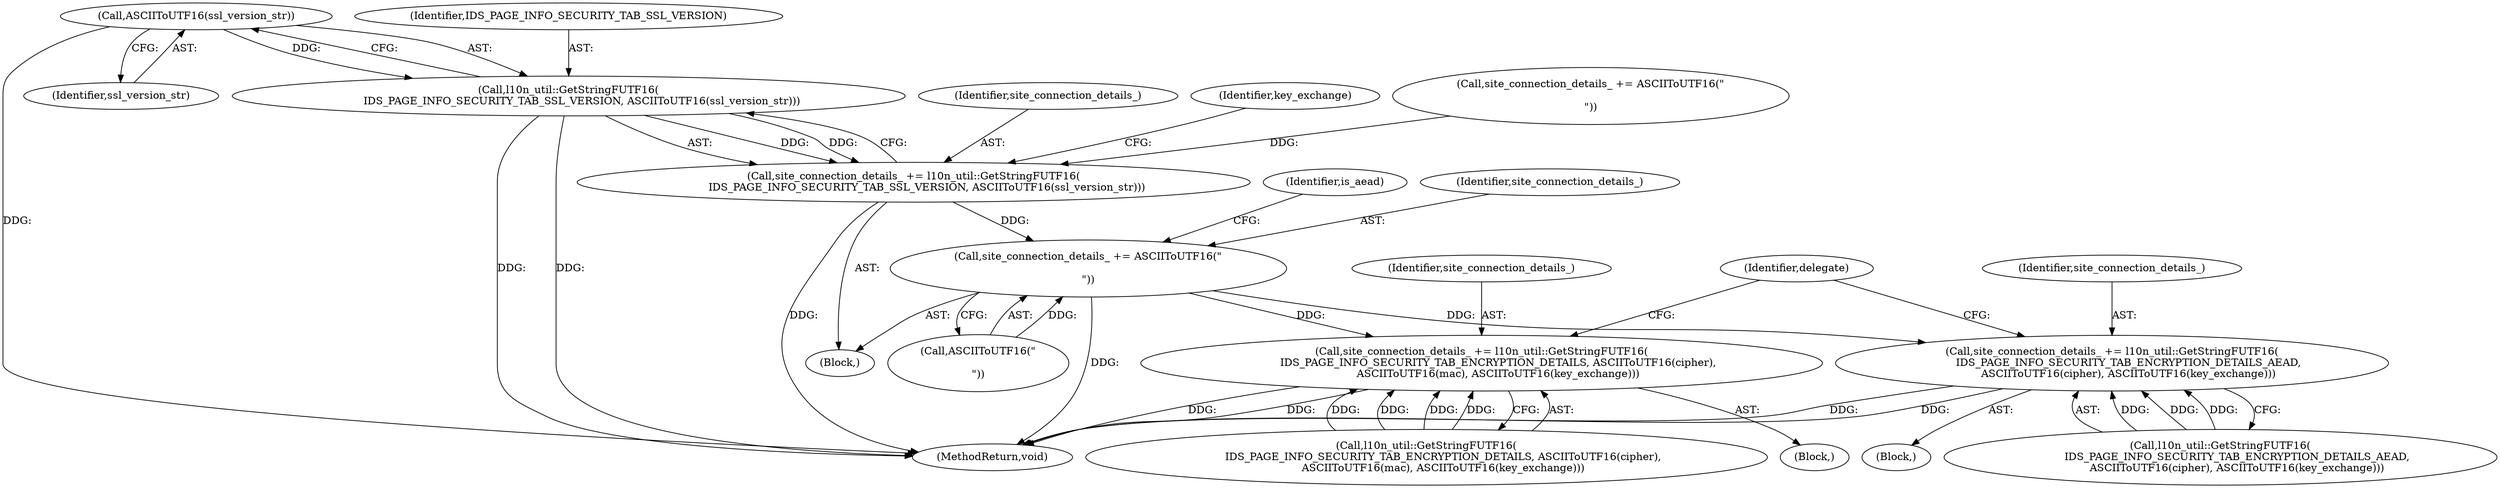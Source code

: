 digraph "0_Chrome_7cde8513c12a6e8ec5d1d1eb1cfd078d9adad3ef@pointer" {
"1000548" [label="(Call,ASCIIToUTF16(ssl_version_str))"];
"1000546" [label="(Call,l10n_util::GetStringFUTF16(\n        IDS_PAGE_INFO_SECURITY_TAB_SSL_VERSION, ASCIIToUTF16(ssl_version_str)))"];
"1000544" [label="(Call,site_connection_details_ += l10n_util::GetStringFUTF16(\n        IDS_PAGE_INFO_SECURITY_TAB_SSL_VERSION, ASCIIToUTF16(ssl_version_str)))"];
"1000567" [label="(Call,site_connection_details_ += ASCIIToUTF16(\"\n\n\"))"];
"1000591" [label="(Call,site_connection_details_ += l10n_util::GetStringFUTF16(\n          IDS_PAGE_INFO_SECURITY_TAB_ENCRYPTION_DETAILS_AEAD,\n          ASCIIToUTF16(cipher), ASCIIToUTF16(key_exchange)))"];
"1000601" [label="(Call,site_connection_details_ += l10n_util::GetStringFUTF16(\n          IDS_PAGE_INFO_SECURITY_TAB_ENCRYPTION_DETAILS, ASCIIToUTF16(cipher),\n          ASCIIToUTF16(mac), ASCIIToUTF16(key_exchange)))"];
"1000572" [label="(Identifier,is_aead)"];
"1000593" [label="(Call,l10n_util::GetStringFUTF16(\n          IDS_PAGE_INFO_SECURITY_TAB_ENCRYPTION_DETAILS_AEAD,\n          ASCIIToUTF16(cipher), ASCIIToUTF16(key_exchange)))"];
"1000602" [label="(Identifier,site_connection_details_)"];
"1000540" [label="(Call,site_connection_details_ += ASCIIToUTF16(\"\n\n\"))"];
"1000603" [label="(Call,l10n_util::GetStringFUTF16(\n          IDS_PAGE_INFO_SECURITY_TAB_ENCRYPTION_DETAILS, ASCIIToUTF16(cipher),\n          ASCIIToUTF16(mac), ASCIIToUTF16(key_exchange)))"];
"1000545" [label="(Identifier,site_connection_details_)"];
"1000628" [label="(MethodReturn,void)"];
"1000600" [label="(Block,)"];
"1000527" [label="(Block,)"];
"1000546" [label="(Call,l10n_util::GetStringFUTF16(\n        IDS_PAGE_INFO_SECURITY_TAB_SSL_VERSION, ASCIIToUTF16(ssl_version_str)))"];
"1000591" [label="(Call,site_connection_details_ += l10n_util::GetStringFUTF16(\n          IDS_PAGE_INFO_SECURITY_TAB_ENCRYPTION_DETAILS_AEAD,\n          ASCIIToUTF16(cipher), ASCIIToUTF16(key_exchange)))"];
"1000548" [label="(Call,ASCIIToUTF16(ssl_version_str))"];
"1000557" [label="(Identifier,key_exchange)"];
"1000567" [label="(Call,site_connection_details_ += ASCIIToUTF16(\"\n\n\"))"];
"1000573" [label="(Block,)"];
"1000544" [label="(Call,site_connection_details_ += l10n_util::GetStringFUTF16(\n        IDS_PAGE_INFO_SECURITY_TAB_SSL_VERSION, ASCIIToUTF16(ssl_version_str)))"];
"1000549" [label="(Identifier,ssl_version_str)"];
"1000592" [label="(Identifier,site_connection_details_)"];
"1000613" [label="(Identifier,delegate)"];
"1000547" [label="(Identifier,IDS_PAGE_INFO_SECURITY_TAB_SSL_VERSION)"];
"1000601" [label="(Call,site_connection_details_ += l10n_util::GetStringFUTF16(\n          IDS_PAGE_INFO_SECURITY_TAB_ENCRYPTION_DETAILS, ASCIIToUTF16(cipher),\n          ASCIIToUTF16(mac), ASCIIToUTF16(key_exchange)))"];
"1000569" [label="(Call,ASCIIToUTF16(\"\n\n\"))"];
"1000568" [label="(Identifier,site_connection_details_)"];
"1000548" -> "1000546"  [label="AST: "];
"1000548" -> "1000549"  [label="CFG: "];
"1000549" -> "1000548"  [label="AST: "];
"1000546" -> "1000548"  [label="CFG: "];
"1000548" -> "1000628"  [label="DDG: "];
"1000548" -> "1000546"  [label="DDG: "];
"1000546" -> "1000544"  [label="AST: "];
"1000547" -> "1000546"  [label="AST: "];
"1000544" -> "1000546"  [label="CFG: "];
"1000546" -> "1000628"  [label="DDG: "];
"1000546" -> "1000628"  [label="DDG: "];
"1000546" -> "1000544"  [label="DDG: "];
"1000546" -> "1000544"  [label="DDG: "];
"1000544" -> "1000527"  [label="AST: "];
"1000545" -> "1000544"  [label="AST: "];
"1000557" -> "1000544"  [label="CFG: "];
"1000544" -> "1000628"  [label="DDG: "];
"1000540" -> "1000544"  [label="DDG: "];
"1000544" -> "1000567"  [label="DDG: "];
"1000567" -> "1000527"  [label="AST: "];
"1000567" -> "1000569"  [label="CFG: "];
"1000568" -> "1000567"  [label="AST: "];
"1000569" -> "1000567"  [label="AST: "];
"1000572" -> "1000567"  [label="CFG: "];
"1000567" -> "1000628"  [label="DDG: "];
"1000569" -> "1000567"  [label="DDG: "];
"1000567" -> "1000591"  [label="DDG: "];
"1000567" -> "1000601"  [label="DDG: "];
"1000591" -> "1000573"  [label="AST: "];
"1000591" -> "1000593"  [label="CFG: "];
"1000592" -> "1000591"  [label="AST: "];
"1000593" -> "1000591"  [label="AST: "];
"1000613" -> "1000591"  [label="CFG: "];
"1000591" -> "1000628"  [label="DDG: "];
"1000591" -> "1000628"  [label="DDG: "];
"1000593" -> "1000591"  [label="DDG: "];
"1000593" -> "1000591"  [label="DDG: "];
"1000593" -> "1000591"  [label="DDG: "];
"1000601" -> "1000600"  [label="AST: "];
"1000601" -> "1000603"  [label="CFG: "];
"1000602" -> "1000601"  [label="AST: "];
"1000603" -> "1000601"  [label="AST: "];
"1000613" -> "1000601"  [label="CFG: "];
"1000601" -> "1000628"  [label="DDG: "];
"1000601" -> "1000628"  [label="DDG: "];
"1000603" -> "1000601"  [label="DDG: "];
"1000603" -> "1000601"  [label="DDG: "];
"1000603" -> "1000601"  [label="DDG: "];
"1000603" -> "1000601"  [label="DDG: "];
}
